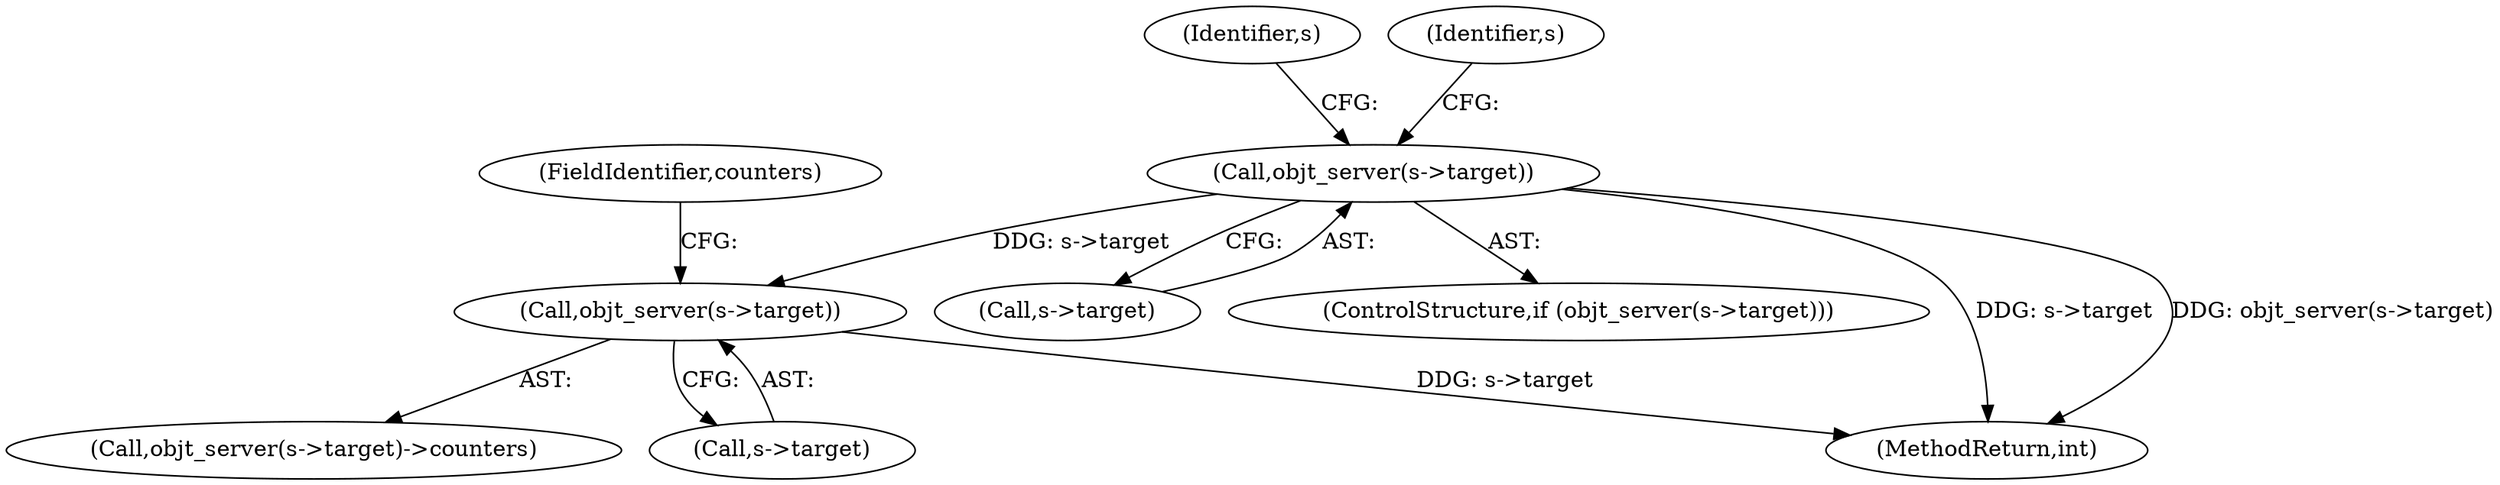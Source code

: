digraph "0_haproxy_b4d05093bc89f71377230228007e69a1434c1a0c_0@pointer" {
"1000952" [label="(Call,objt_server(s->target))"];
"1000959" [label="(Call,objt_server(s->target))"];
"1000953" [label="(Call,s->target)"];
"1000951" [label="(ControlStructure,if (objt_server(s->target)))"];
"1000958" [label="(Call,objt_server(s->target)->counters)"];
"1000952" [label="(Call,objt_server(s->target))"];
"1001006" [label="(MethodReturn,int)"];
"1000961" [label="(Identifier,s)"];
"1000960" [label="(Call,s->target)"];
"1000963" [label="(FieldIdentifier,counters)"];
"1000969" [label="(Identifier,s)"];
"1000959" [label="(Call,objt_server(s->target))"];
"1000952" -> "1000951"  [label="AST: "];
"1000952" -> "1000953"  [label="CFG: "];
"1000953" -> "1000952"  [label="AST: "];
"1000961" -> "1000952"  [label="CFG: "];
"1000969" -> "1000952"  [label="CFG: "];
"1000952" -> "1001006"  [label="DDG: s->target"];
"1000952" -> "1001006"  [label="DDG: objt_server(s->target)"];
"1000952" -> "1000959"  [label="DDG: s->target"];
"1000959" -> "1000958"  [label="AST: "];
"1000959" -> "1000960"  [label="CFG: "];
"1000960" -> "1000959"  [label="AST: "];
"1000963" -> "1000959"  [label="CFG: "];
"1000959" -> "1001006"  [label="DDG: s->target"];
}
